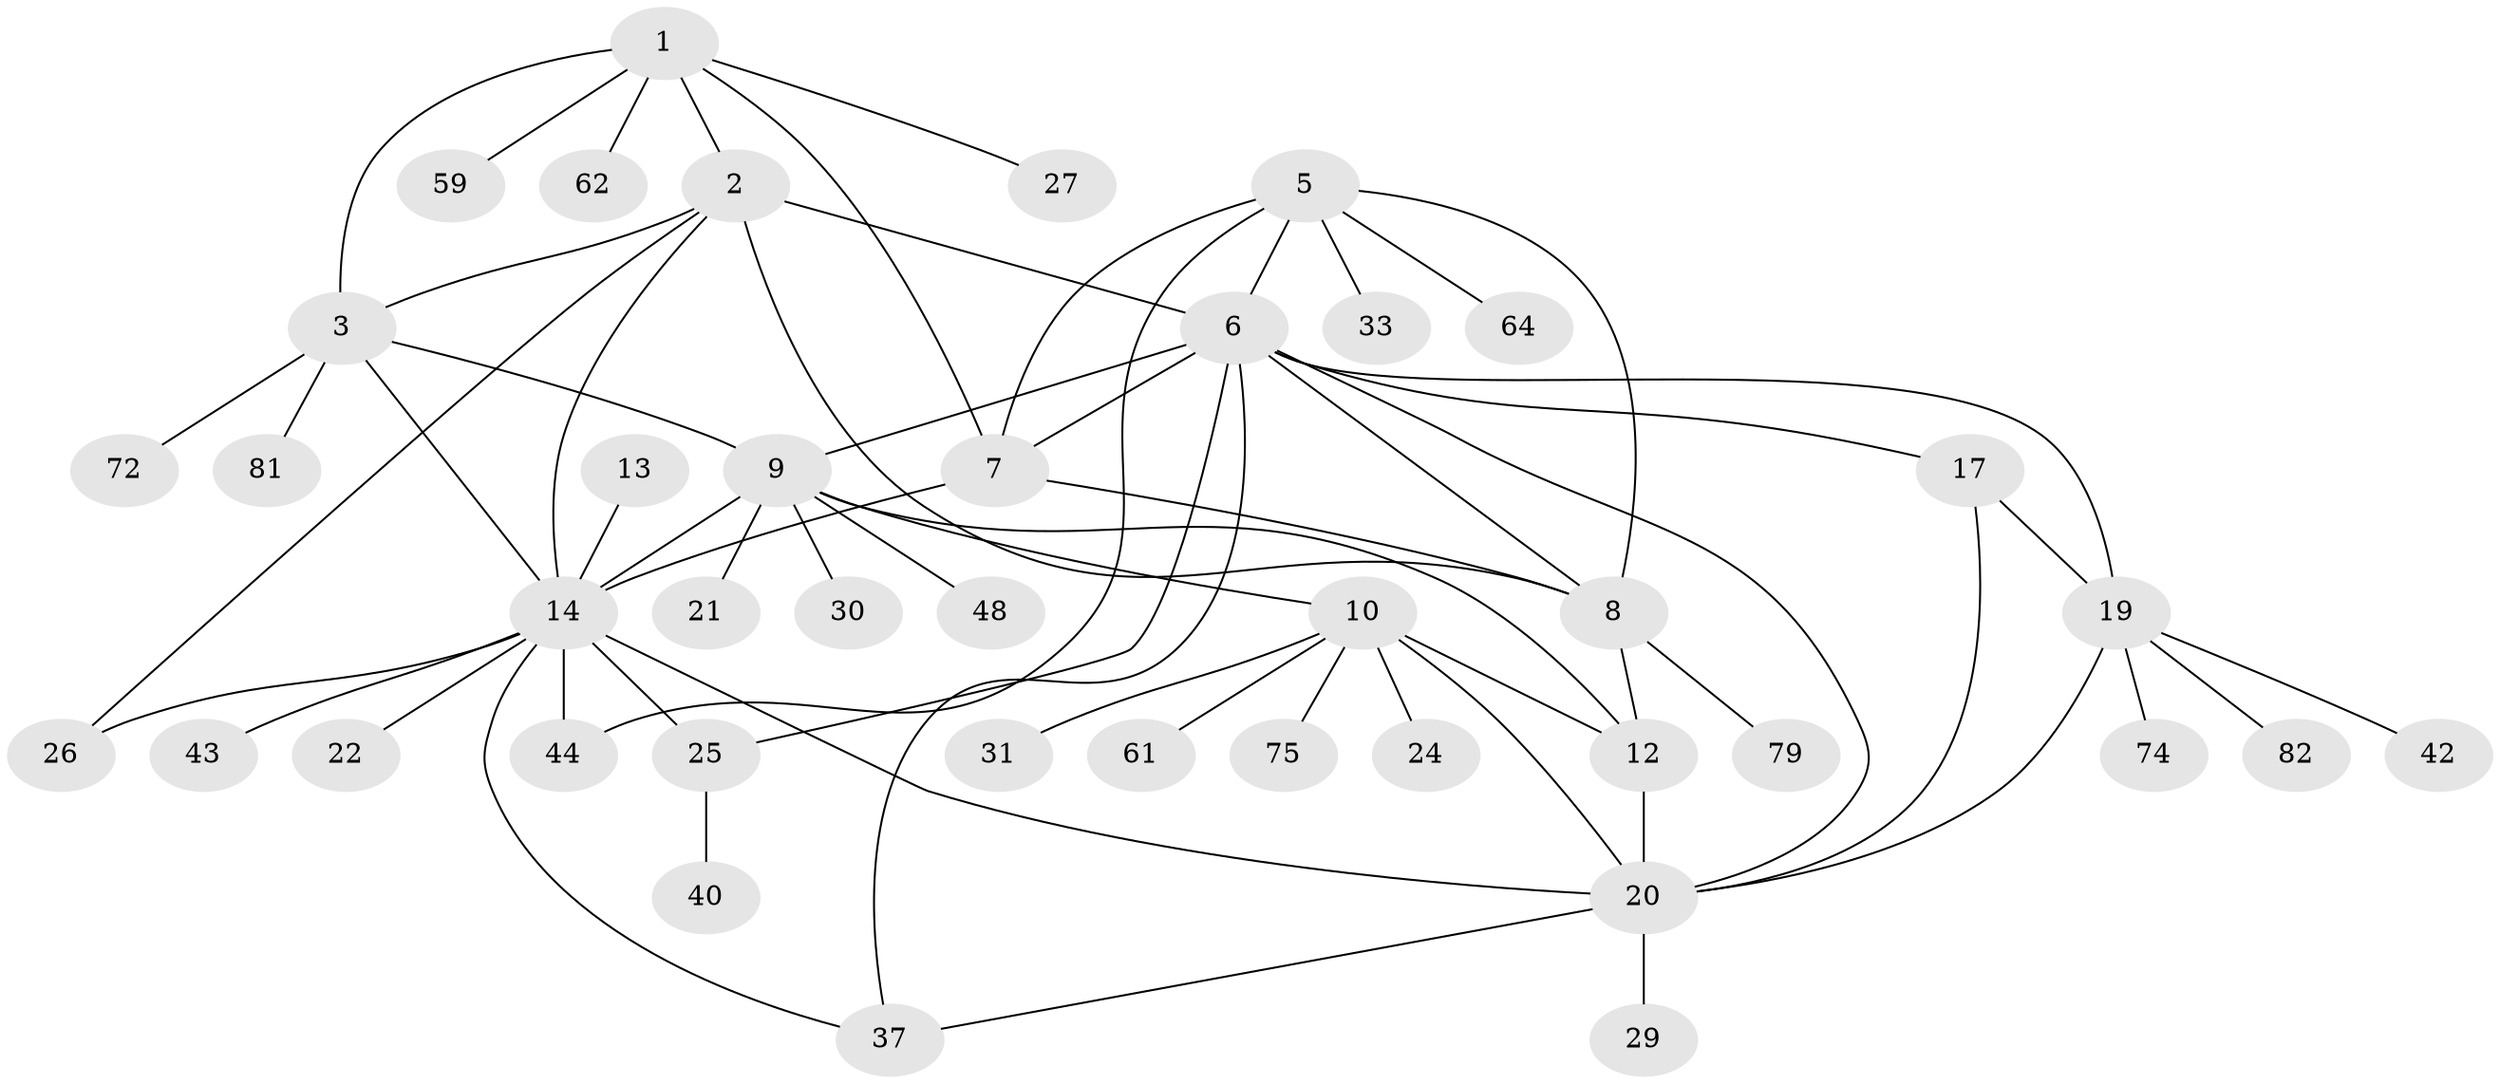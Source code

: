 // original degree distribution, {9: 0.024096385542168676, 7: 0.04819277108433735, 4: 0.04819277108433735, 6: 0.07228915662650602, 5: 0.060240963855421686, 10: 0.012048192771084338, 3: 0.04819277108433735, 8: 0.012048192771084338, 1: 0.4939759036144578, 2: 0.18072289156626506}
// Generated by graph-tools (version 1.1) at 2025/15/03/09/25 04:15:45]
// undirected, 41 vertices, 63 edges
graph export_dot {
graph [start="1"]
  node [color=gray90,style=filled];
  1 [super="+36+32+4"];
  2 [super="+45"];
  3;
  5;
  6 [super="+18+76"];
  7;
  8;
  9;
  10 [super="+11"];
  12 [super="+60+69+34"];
  13 [super="+65+83"];
  14 [super="+53+41+15"];
  17 [super="+23"];
  19;
  20;
  21;
  22 [super="+77"];
  24 [super="+57"];
  25 [super="+35+66"];
  26;
  27;
  29 [super="+80"];
  30;
  31;
  33 [super="+68+47+46+39"];
  37 [super="+55"];
  40;
  42;
  43;
  44 [super="+49+54"];
  48;
  59;
  61 [super="+70"];
  62;
  64 [super="+73"];
  72;
  74;
  75;
  79;
  81;
  82;
  1 -- 2 [weight=2];
  1 -- 3 [weight=2];
  1 -- 7;
  1 -- 27;
  1 -- 59;
  1 -- 62;
  2 -- 3;
  2 -- 26;
  2 -- 6;
  2 -- 8;
  2 -- 14;
  3 -- 9;
  3 -- 14;
  3 -- 72;
  3 -- 81;
  5 -- 6;
  5 -- 7;
  5 -- 8;
  5 -- 33;
  5 -- 44;
  5 -- 64;
  6 -- 7;
  6 -- 8;
  6 -- 9;
  6 -- 37;
  6 -- 17;
  6 -- 19;
  6 -- 20;
  6 -- 25;
  7 -- 8;
  7 -- 14;
  8 -- 79;
  8 -- 12;
  9 -- 10 [weight=2];
  9 -- 12;
  9 -- 14;
  9 -- 21;
  9 -- 30;
  9 -- 48;
  10 -- 12 [weight=2];
  10 -- 20;
  10 -- 31;
  10 -- 61;
  10 -- 75;
  10 -- 24;
  12 -- 20;
  13 -- 14 [weight=3];
  14 -- 20;
  14 -- 26;
  14 -- 44;
  14 -- 37;
  14 -- 25;
  14 -- 43;
  14 -- 22;
  17 -- 19;
  17 -- 20;
  19 -- 20;
  19 -- 42;
  19 -- 74;
  19 -- 82;
  20 -- 29;
  20 -- 37;
  25 -- 40;
}

